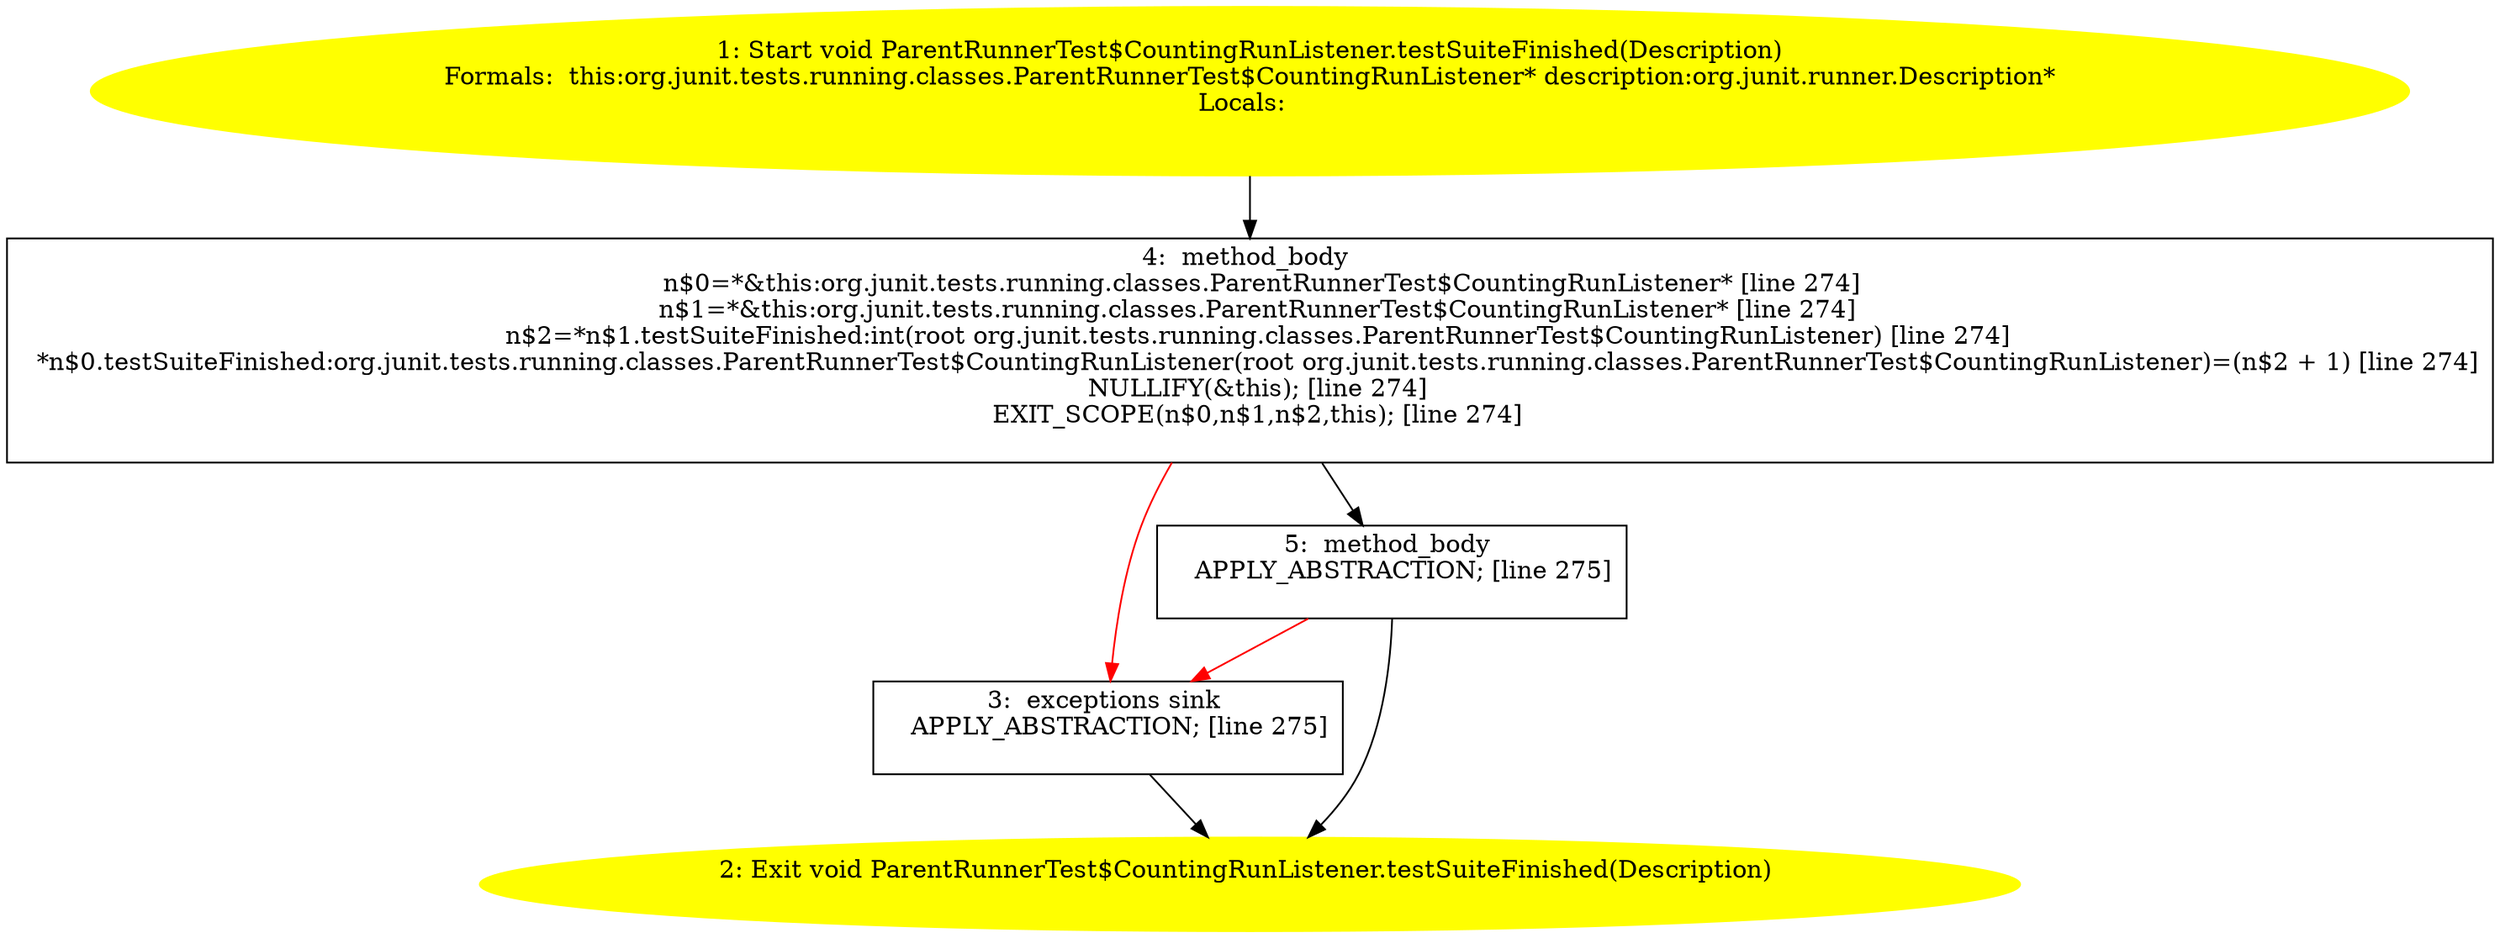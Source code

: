 /* @generated */
digraph cfg {
"org.junit.tests.running.classes.ParentRunnerTest$CountingRunListener.testSuiteFinished(org.junit.run.c453da3238923994b811b125888a1851_1" [label="1: Start void ParentRunnerTest$CountingRunListener.testSuiteFinished(Description)\nFormals:  this:org.junit.tests.running.classes.ParentRunnerTest$CountingRunListener* description:org.junit.runner.Description*\nLocals:  \n  " color=yellow style=filled]
	

	 "org.junit.tests.running.classes.ParentRunnerTest$CountingRunListener.testSuiteFinished(org.junit.run.c453da3238923994b811b125888a1851_1" -> "org.junit.tests.running.classes.ParentRunnerTest$CountingRunListener.testSuiteFinished(org.junit.run.c453da3238923994b811b125888a1851_4" ;
"org.junit.tests.running.classes.ParentRunnerTest$CountingRunListener.testSuiteFinished(org.junit.run.c453da3238923994b811b125888a1851_2" [label="2: Exit void ParentRunnerTest$CountingRunListener.testSuiteFinished(Description) \n  " color=yellow style=filled]
	

"org.junit.tests.running.classes.ParentRunnerTest$CountingRunListener.testSuiteFinished(org.junit.run.c453da3238923994b811b125888a1851_3" [label="3:  exceptions sink \n   APPLY_ABSTRACTION; [line 275]\n " shape="box"]
	

	 "org.junit.tests.running.classes.ParentRunnerTest$CountingRunListener.testSuiteFinished(org.junit.run.c453da3238923994b811b125888a1851_3" -> "org.junit.tests.running.classes.ParentRunnerTest$CountingRunListener.testSuiteFinished(org.junit.run.c453da3238923994b811b125888a1851_2" ;
"org.junit.tests.running.classes.ParentRunnerTest$CountingRunListener.testSuiteFinished(org.junit.run.c453da3238923994b811b125888a1851_4" [label="4:  method_body \n   n$0=*&this:org.junit.tests.running.classes.ParentRunnerTest$CountingRunListener* [line 274]\n  n$1=*&this:org.junit.tests.running.classes.ParentRunnerTest$CountingRunListener* [line 274]\n  n$2=*n$1.testSuiteFinished:int(root org.junit.tests.running.classes.ParentRunnerTest$CountingRunListener) [line 274]\n  *n$0.testSuiteFinished:org.junit.tests.running.classes.ParentRunnerTest$CountingRunListener(root org.junit.tests.running.classes.ParentRunnerTest$CountingRunListener)=(n$2 + 1) [line 274]\n  NULLIFY(&this); [line 274]\n  EXIT_SCOPE(n$0,n$1,n$2,this); [line 274]\n " shape="box"]
	

	 "org.junit.tests.running.classes.ParentRunnerTest$CountingRunListener.testSuiteFinished(org.junit.run.c453da3238923994b811b125888a1851_4" -> "org.junit.tests.running.classes.ParentRunnerTest$CountingRunListener.testSuiteFinished(org.junit.run.c453da3238923994b811b125888a1851_5" ;
	 "org.junit.tests.running.classes.ParentRunnerTest$CountingRunListener.testSuiteFinished(org.junit.run.c453da3238923994b811b125888a1851_4" -> "org.junit.tests.running.classes.ParentRunnerTest$CountingRunListener.testSuiteFinished(org.junit.run.c453da3238923994b811b125888a1851_3" [color="red" ];
"org.junit.tests.running.classes.ParentRunnerTest$CountingRunListener.testSuiteFinished(org.junit.run.c453da3238923994b811b125888a1851_5" [label="5:  method_body \n   APPLY_ABSTRACTION; [line 275]\n " shape="box"]
	

	 "org.junit.tests.running.classes.ParentRunnerTest$CountingRunListener.testSuiteFinished(org.junit.run.c453da3238923994b811b125888a1851_5" -> "org.junit.tests.running.classes.ParentRunnerTest$CountingRunListener.testSuiteFinished(org.junit.run.c453da3238923994b811b125888a1851_2" ;
	 "org.junit.tests.running.classes.ParentRunnerTest$CountingRunListener.testSuiteFinished(org.junit.run.c453da3238923994b811b125888a1851_5" -> "org.junit.tests.running.classes.ParentRunnerTest$CountingRunListener.testSuiteFinished(org.junit.run.c453da3238923994b811b125888a1851_3" [color="red" ];
}
